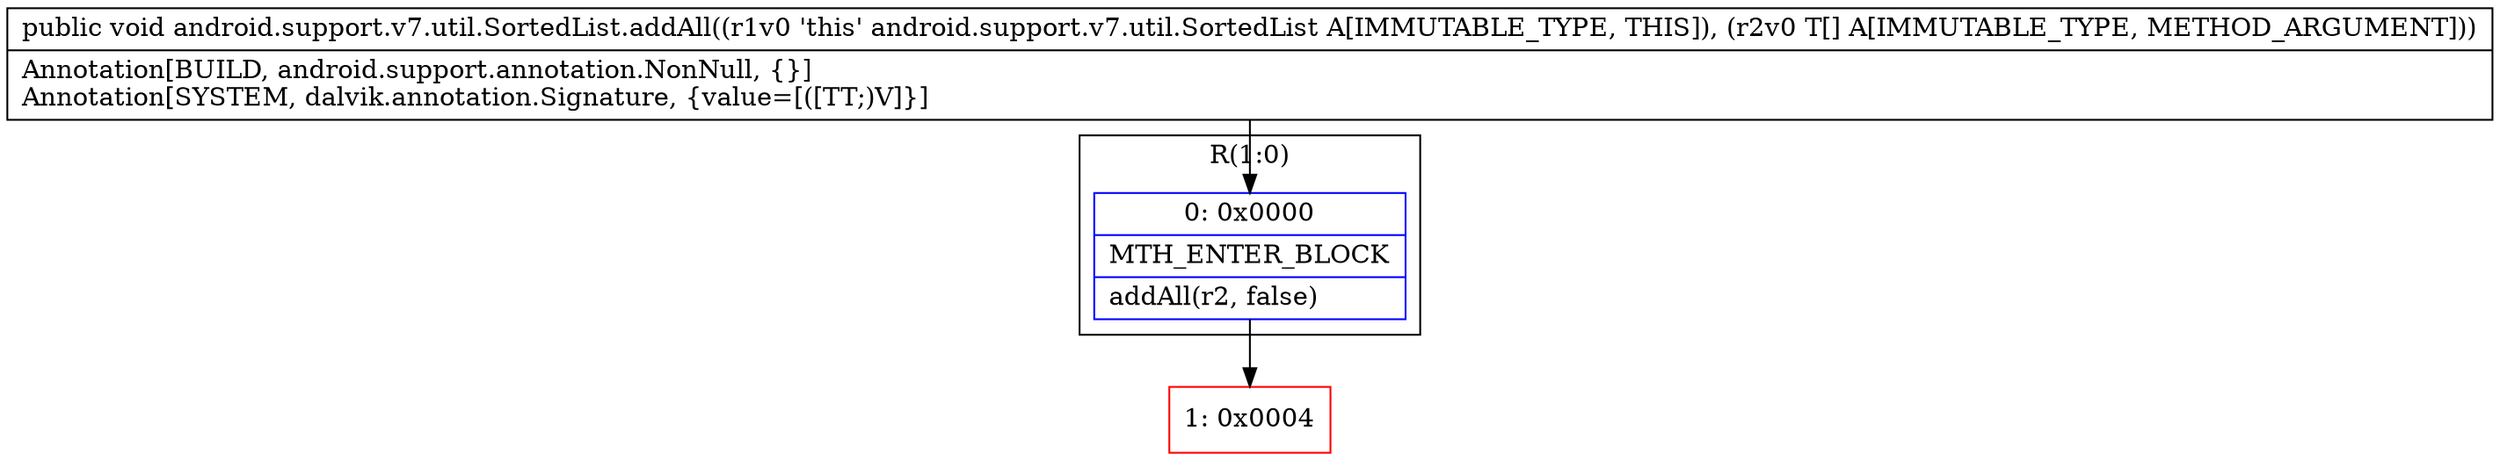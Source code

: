 digraph "CFG forandroid.support.v7.util.SortedList.addAll([Ljava\/lang\/Object;)V" {
subgraph cluster_Region_1955886041 {
label = "R(1:0)";
node [shape=record,color=blue];
Node_0 [shape=record,label="{0\:\ 0x0000|MTH_ENTER_BLOCK\l|addAll(r2, false)\l}"];
}
Node_1 [shape=record,color=red,label="{1\:\ 0x0004}"];
MethodNode[shape=record,label="{public void android.support.v7.util.SortedList.addAll((r1v0 'this' android.support.v7.util.SortedList A[IMMUTABLE_TYPE, THIS]), (r2v0 T[] A[IMMUTABLE_TYPE, METHOD_ARGUMENT]))  | Annotation[BUILD, android.support.annotation.NonNull, \{\}]\lAnnotation[SYSTEM, dalvik.annotation.Signature, \{value=[([TT;)V]\}]\l}"];
MethodNode -> Node_0;
Node_0 -> Node_1;
}

